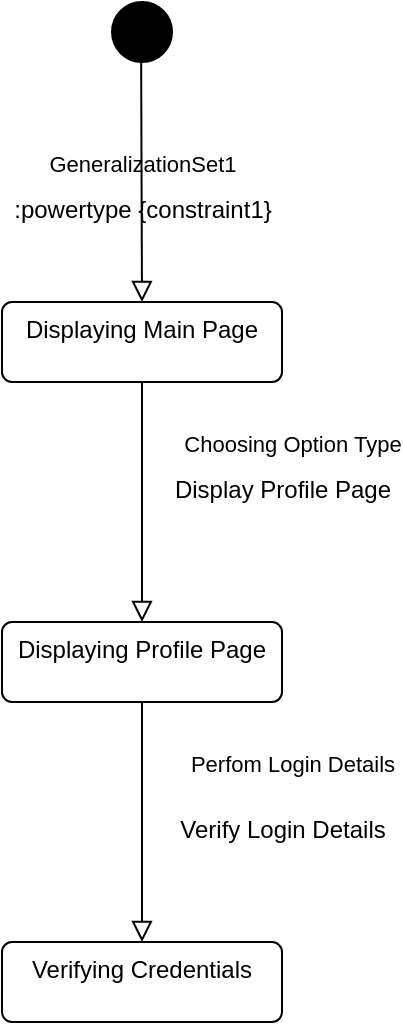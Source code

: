 <mxfile version="24.7.5">
  <diagram name="Page-1" id="PO6YEovwAHuaW14SgPtq">
    <mxGraphModel dx="733" dy="390" grid="1" gridSize="10" guides="1" tooltips="1" connect="1" arrows="1" fold="1" page="1" pageScale="1" pageWidth="4681" pageHeight="3300" background="none" math="0" shadow="0">
      <root>
        <mxCell id="0" />
        <mxCell id="1" parent="0" />
        <mxCell id="dLCL1BNoXGIihHrT0mXC-1" value="" style="ellipse;fillColor=strokeColor;html=1;" vertex="1" parent="1">
          <mxGeometry x="450" y="10" width="30" height="30" as="geometry" />
        </mxCell>
        <mxCell id="dLCL1BNoXGIihHrT0mXC-2" value="GeneralizationSet1" style="endArrow=block;html=1;rounded=0;align=center;verticalAlign=bottom;endFill=0;labelBackgroundColor=none;endSize=8;exitX=0.5;exitY=1;exitDx=0;exitDy=0;" edge="1" parent="1">
          <mxGeometry relative="1" as="geometry">
            <mxPoint x="464.58" y="40" as="sourcePoint" />
            <mxPoint x="465" y="160" as="targetPoint" />
          </mxGeometry>
        </mxCell>
        <mxCell id="dLCL1BNoXGIihHrT0mXC-3" value=":powertype {constraint1}" style="resizable=0;html=1;align=center;verticalAlign=top;labelBackgroundColor=none;" connectable="0" vertex="1" parent="dLCL1BNoXGIihHrT0mXC-2">
          <mxGeometry relative="1" as="geometry" />
        </mxCell>
        <mxCell id="dLCL1BNoXGIihHrT0mXC-10" value="Displaying Main Page" style="html=1;align=center;verticalAlign=top;rounded=1;absoluteArcSize=1;arcSize=10;dashed=0;whiteSpace=wrap;" vertex="1" parent="1">
          <mxGeometry x="395" y="160" width="140" height="40" as="geometry" />
        </mxCell>
        <mxCell id="dLCL1BNoXGIihHrT0mXC-19" value="Displaying Profile Page" style="html=1;align=center;verticalAlign=top;rounded=1;absoluteArcSize=1;arcSize=10;dashed=0;whiteSpace=wrap;" vertex="1" parent="1">
          <mxGeometry x="395" y="320" width="140" height="40" as="geometry" />
        </mxCell>
        <mxCell id="dLCL1BNoXGIihHrT0mXC-20" value="Choosing Option Type" style="endArrow=block;html=1;rounded=0;align=center;verticalAlign=bottom;endFill=0;labelBackgroundColor=none;endSize=8;exitX=0.5;exitY=1;exitDx=0;exitDy=0;entryX=0.5;entryY=0;entryDx=0;entryDy=0;" edge="1" parent="1" source="dLCL1BNoXGIihHrT0mXC-10" target="dLCL1BNoXGIihHrT0mXC-19">
          <mxGeometry x="-0.333" y="75" relative="1" as="geometry">
            <mxPoint x="330" y="330" as="sourcePoint" />
            <mxPoint x="490" y="330" as="targetPoint" />
            <mxPoint as="offset" />
          </mxGeometry>
        </mxCell>
        <mxCell id="dLCL1BNoXGIihHrT0mXC-21" value="Display Profile Page" style="resizable=0;html=1;align=center;verticalAlign=top;labelBackgroundColor=none;" connectable="0" vertex="1" parent="dLCL1BNoXGIihHrT0mXC-20">
          <mxGeometry relative="1" as="geometry">
            <mxPoint x="70" y="-20" as="offset" />
          </mxGeometry>
        </mxCell>
        <mxCell id="dLCL1BNoXGIihHrT0mXC-24" value="Perfom Login Details" style="endArrow=block;html=1;rounded=0;align=center;verticalAlign=bottom;endFill=0;labelBackgroundColor=none;endSize=8;exitX=0.5;exitY=1;exitDx=0;exitDy=0;entryX=0.5;entryY=0;entryDx=0;entryDy=0;" edge="1" parent="1" source="dLCL1BNoXGIihHrT0mXC-19" target="dLCL1BNoXGIihHrT0mXC-26">
          <mxGeometry x="-0.333" y="75" relative="1" as="geometry">
            <mxPoint x="412.5" y="380" as="sourcePoint" />
            <mxPoint x="517.5" y="450" as="targetPoint" />
            <mxPoint as="offset" />
          </mxGeometry>
        </mxCell>
        <mxCell id="dLCL1BNoXGIihHrT0mXC-25" value="Verify Login Details" style="resizable=0;html=1;align=center;verticalAlign=top;labelBackgroundColor=none;" connectable="0" vertex="1" parent="dLCL1BNoXGIihHrT0mXC-24">
          <mxGeometry relative="1" as="geometry">
            <mxPoint x="70" y="-10" as="offset" />
          </mxGeometry>
        </mxCell>
        <mxCell id="dLCL1BNoXGIihHrT0mXC-26" value="Verifying Credentials" style="html=1;align=center;verticalAlign=top;rounded=1;absoluteArcSize=1;arcSize=10;dashed=0;whiteSpace=wrap;" vertex="1" parent="1">
          <mxGeometry x="395" y="480" width="140" height="40" as="geometry" />
        </mxCell>
      </root>
    </mxGraphModel>
  </diagram>
</mxfile>
